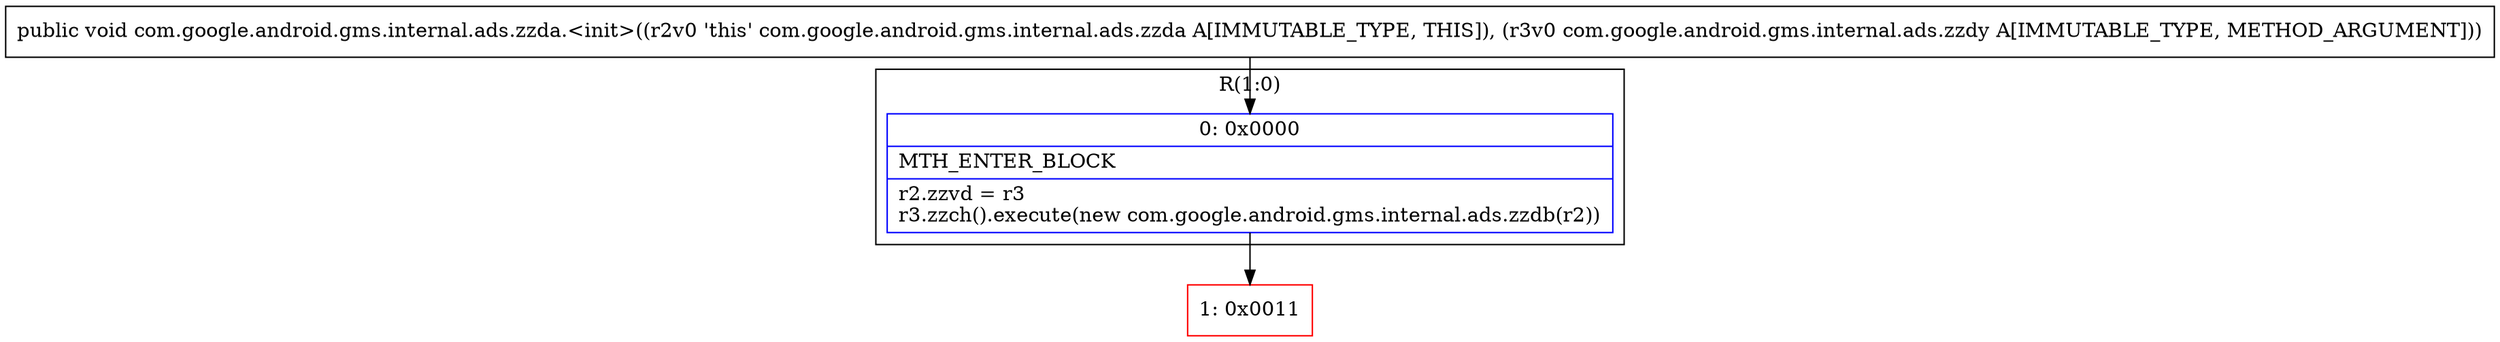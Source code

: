 digraph "CFG forcom.google.android.gms.internal.ads.zzda.\<init\>(Lcom\/google\/android\/gms\/internal\/ads\/zzdy;)V" {
subgraph cluster_Region_1637813658 {
label = "R(1:0)";
node [shape=record,color=blue];
Node_0 [shape=record,label="{0\:\ 0x0000|MTH_ENTER_BLOCK\l|r2.zzvd = r3\lr3.zzch().execute(new com.google.android.gms.internal.ads.zzdb(r2))\l}"];
}
Node_1 [shape=record,color=red,label="{1\:\ 0x0011}"];
MethodNode[shape=record,label="{public void com.google.android.gms.internal.ads.zzda.\<init\>((r2v0 'this' com.google.android.gms.internal.ads.zzda A[IMMUTABLE_TYPE, THIS]), (r3v0 com.google.android.gms.internal.ads.zzdy A[IMMUTABLE_TYPE, METHOD_ARGUMENT])) }"];
MethodNode -> Node_0;
Node_0 -> Node_1;
}

